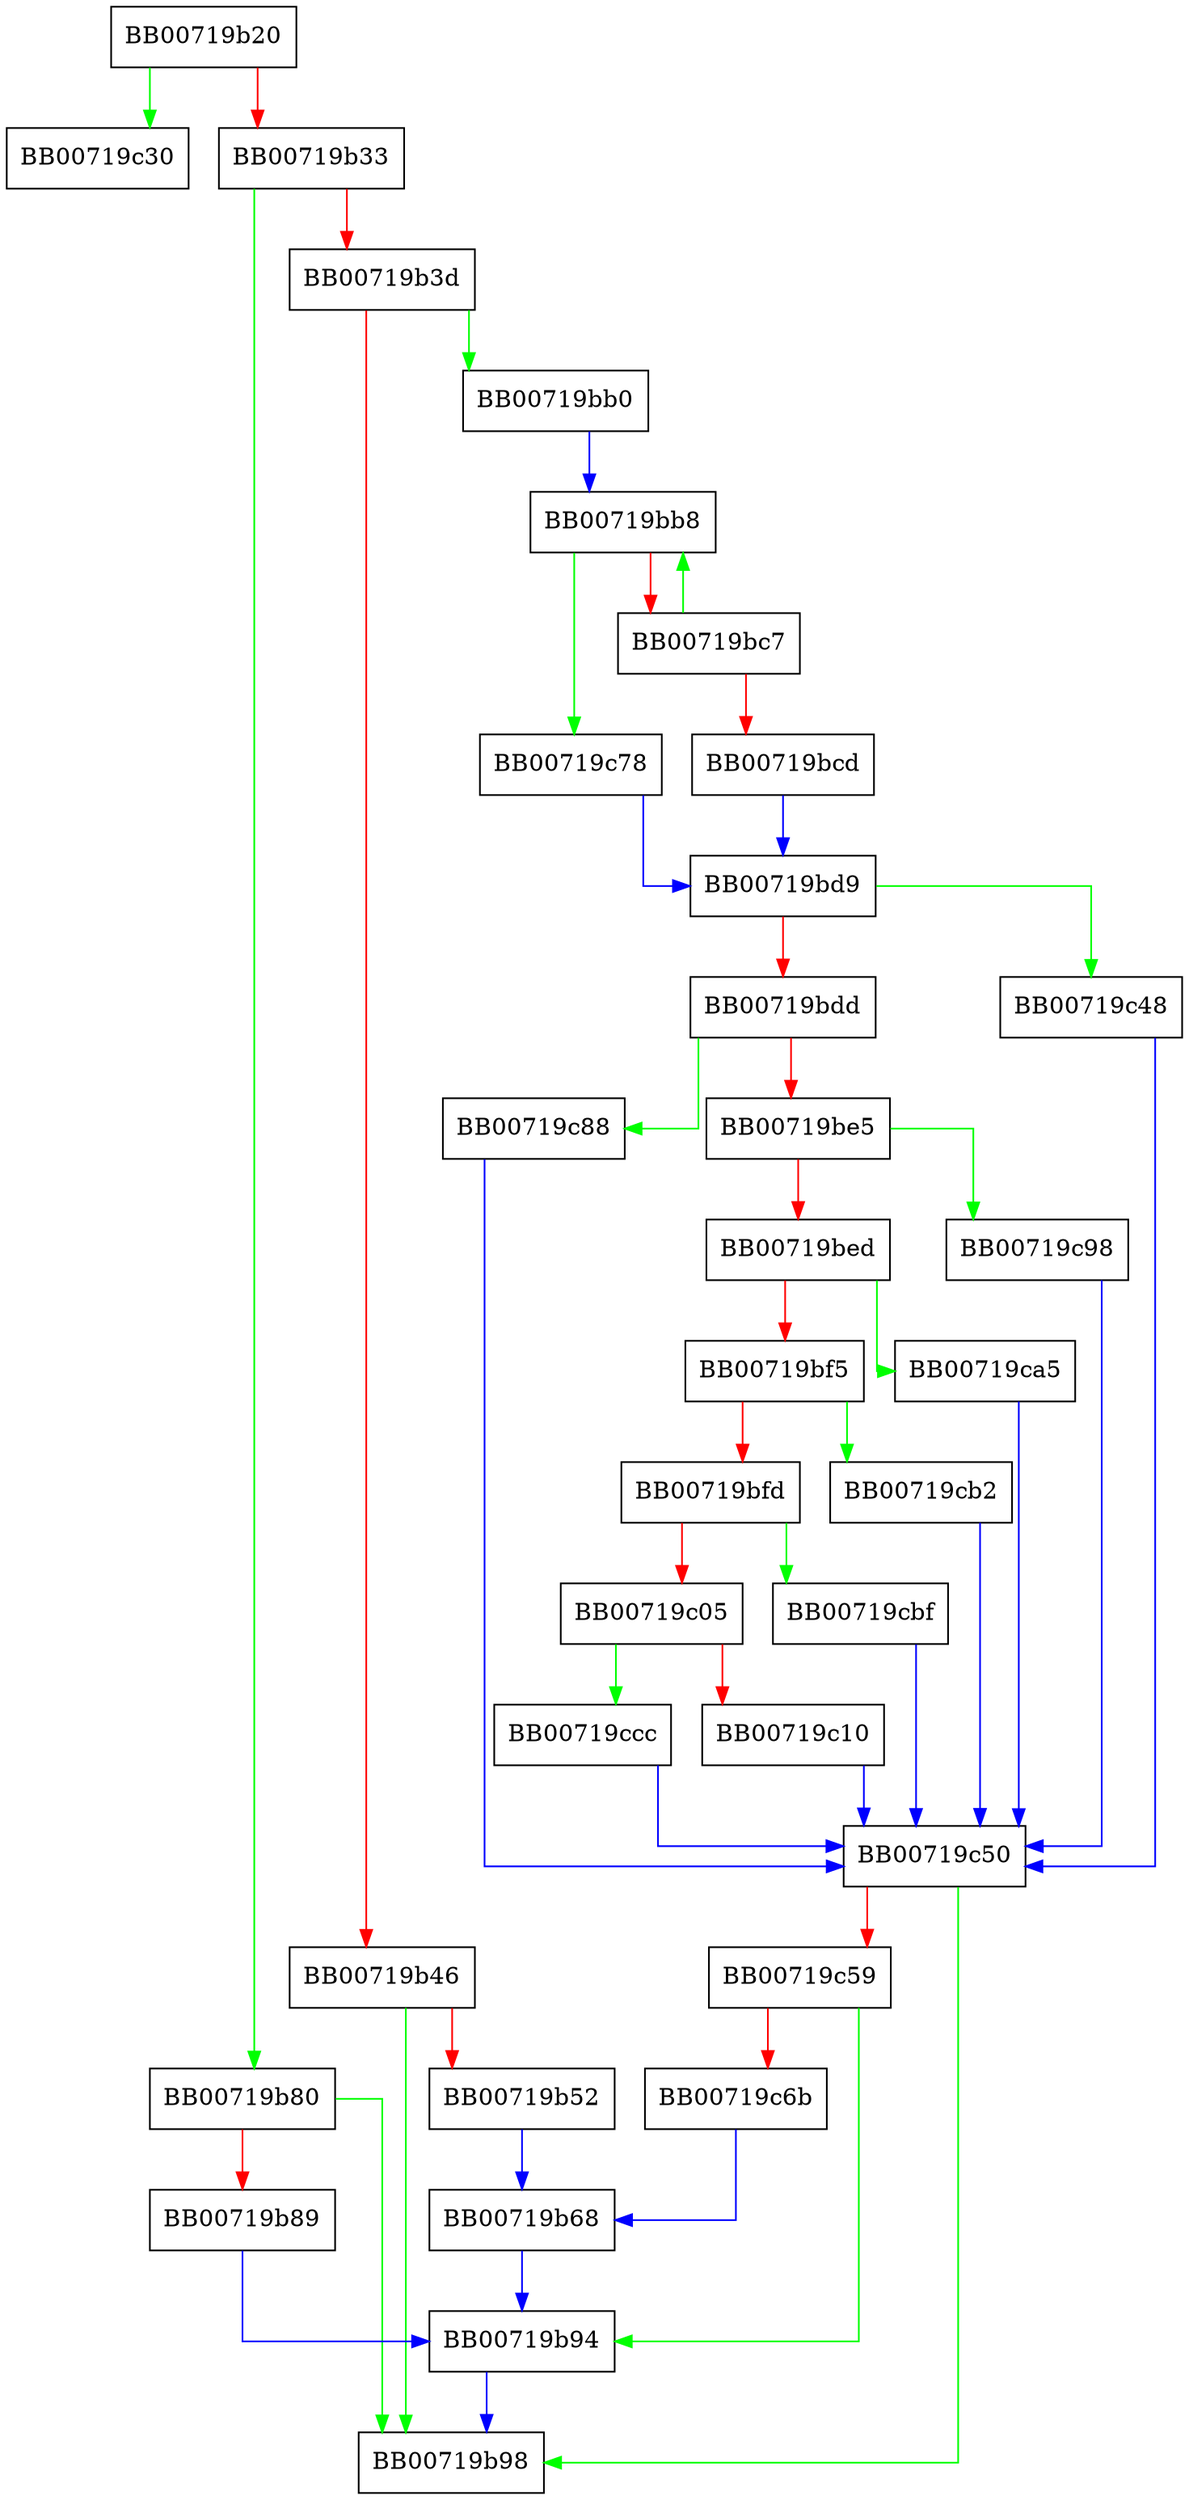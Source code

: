digraph ossl_i2c_ASN1_BIT_STRING {
  node [shape="box"];
  graph [splines=ortho];
  BB00719b20 -> BB00719c30 [color="green"];
  BB00719b20 -> BB00719b33 [color="red"];
  BB00719b33 -> BB00719b80 [color="green"];
  BB00719b33 -> BB00719b3d [color="red"];
  BB00719b3d -> BB00719bb0 [color="green"];
  BB00719b3d -> BB00719b46 [color="red"];
  BB00719b46 -> BB00719b98 [color="green"];
  BB00719b46 -> BB00719b52 [color="red"];
  BB00719b52 -> BB00719b68 [color="blue"];
  BB00719b68 -> BB00719b94 [color="blue"];
  BB00719b80 -> BB00719b98 [color="green"];
  BB00719b80 -> BB00719b89 [color="red"];
  BB00719b89 -> BB00719b94 [color="blue"];
  BB00719b94 -> BB00719b98 [color="blue"];
  BB00719bb0 -> BB00719bb8 [color="blue"];
  BB00719bb8 -> BB00719c78 [color="green"];
  BB00719bb8 -> BB00719bc7 [color="red"];
  BB00719bc7 -> BB00719bb8 [color="green"];
  BB00719bc7 -> BB00719bcd [color="red"];
  BB00719bcd -> BB00719bd9 [color="blue"];
  BB00719bd9 -> BB00719c48 [color="green"];
  BB00719bd9 -> BB00719bdd [color="red"];
  BB00719bdd -> BB00719c88 [color="green"];
  BB00719bdd -> BB00719be5 [color="red"];
  BB00719be5 -> BB00719c98 [color="green"];
  BB00719be5 -> BB00719bed [color="red"];
  BB00719bed -> BB00719ca5 [color="green"];
  BB00719bed -> BB00719bf5 [color="red"];
  BB00719bf5 -> BB00719cb2 [color="green"];
  BB00719bf5 -> BB00719bfd [color="red"];
  BB00719bfd -> BB00719cbf [color="green"];
  BB00719bfd -> BB00719c05 [color="red"];
  BB00719c05 -> BB00719ccc [color="green"];
  BB00719c05 -> BB00719c10 [color="red"];
  BB00719c10 -> BB00719c50 [color="blue"];
  BB00719c48 -> BB00719c50 [color="blue"];
  BB00719c50 -> BB00719b98 [color="green"];
  BB00719c50 -> BB00719c59 [color="red"];
  BB00719c59 -> BB00719b94 [color="green"];
  BB00719c59 -> BB00719c6b [color="red"];
  BB00719c6b -> BB00719b68 [color="blue"];
  BB00719c78 -> BB00719bd9 [color="blue"];
  BB00719c88 -> BB00719c50 [color="blue"];
  BB00719c98 -> BB00719c50 [color="blue"];
  BB00719ca5 -> BB00719c50 [color="blue"];
  BB00719cb2 -> BB00719c50 [color="blue"];
  BB00719cbf -> BB00719c50 [color="blue"];
  BB00719ccc -> BB00719c50 [color="blue"];
}
